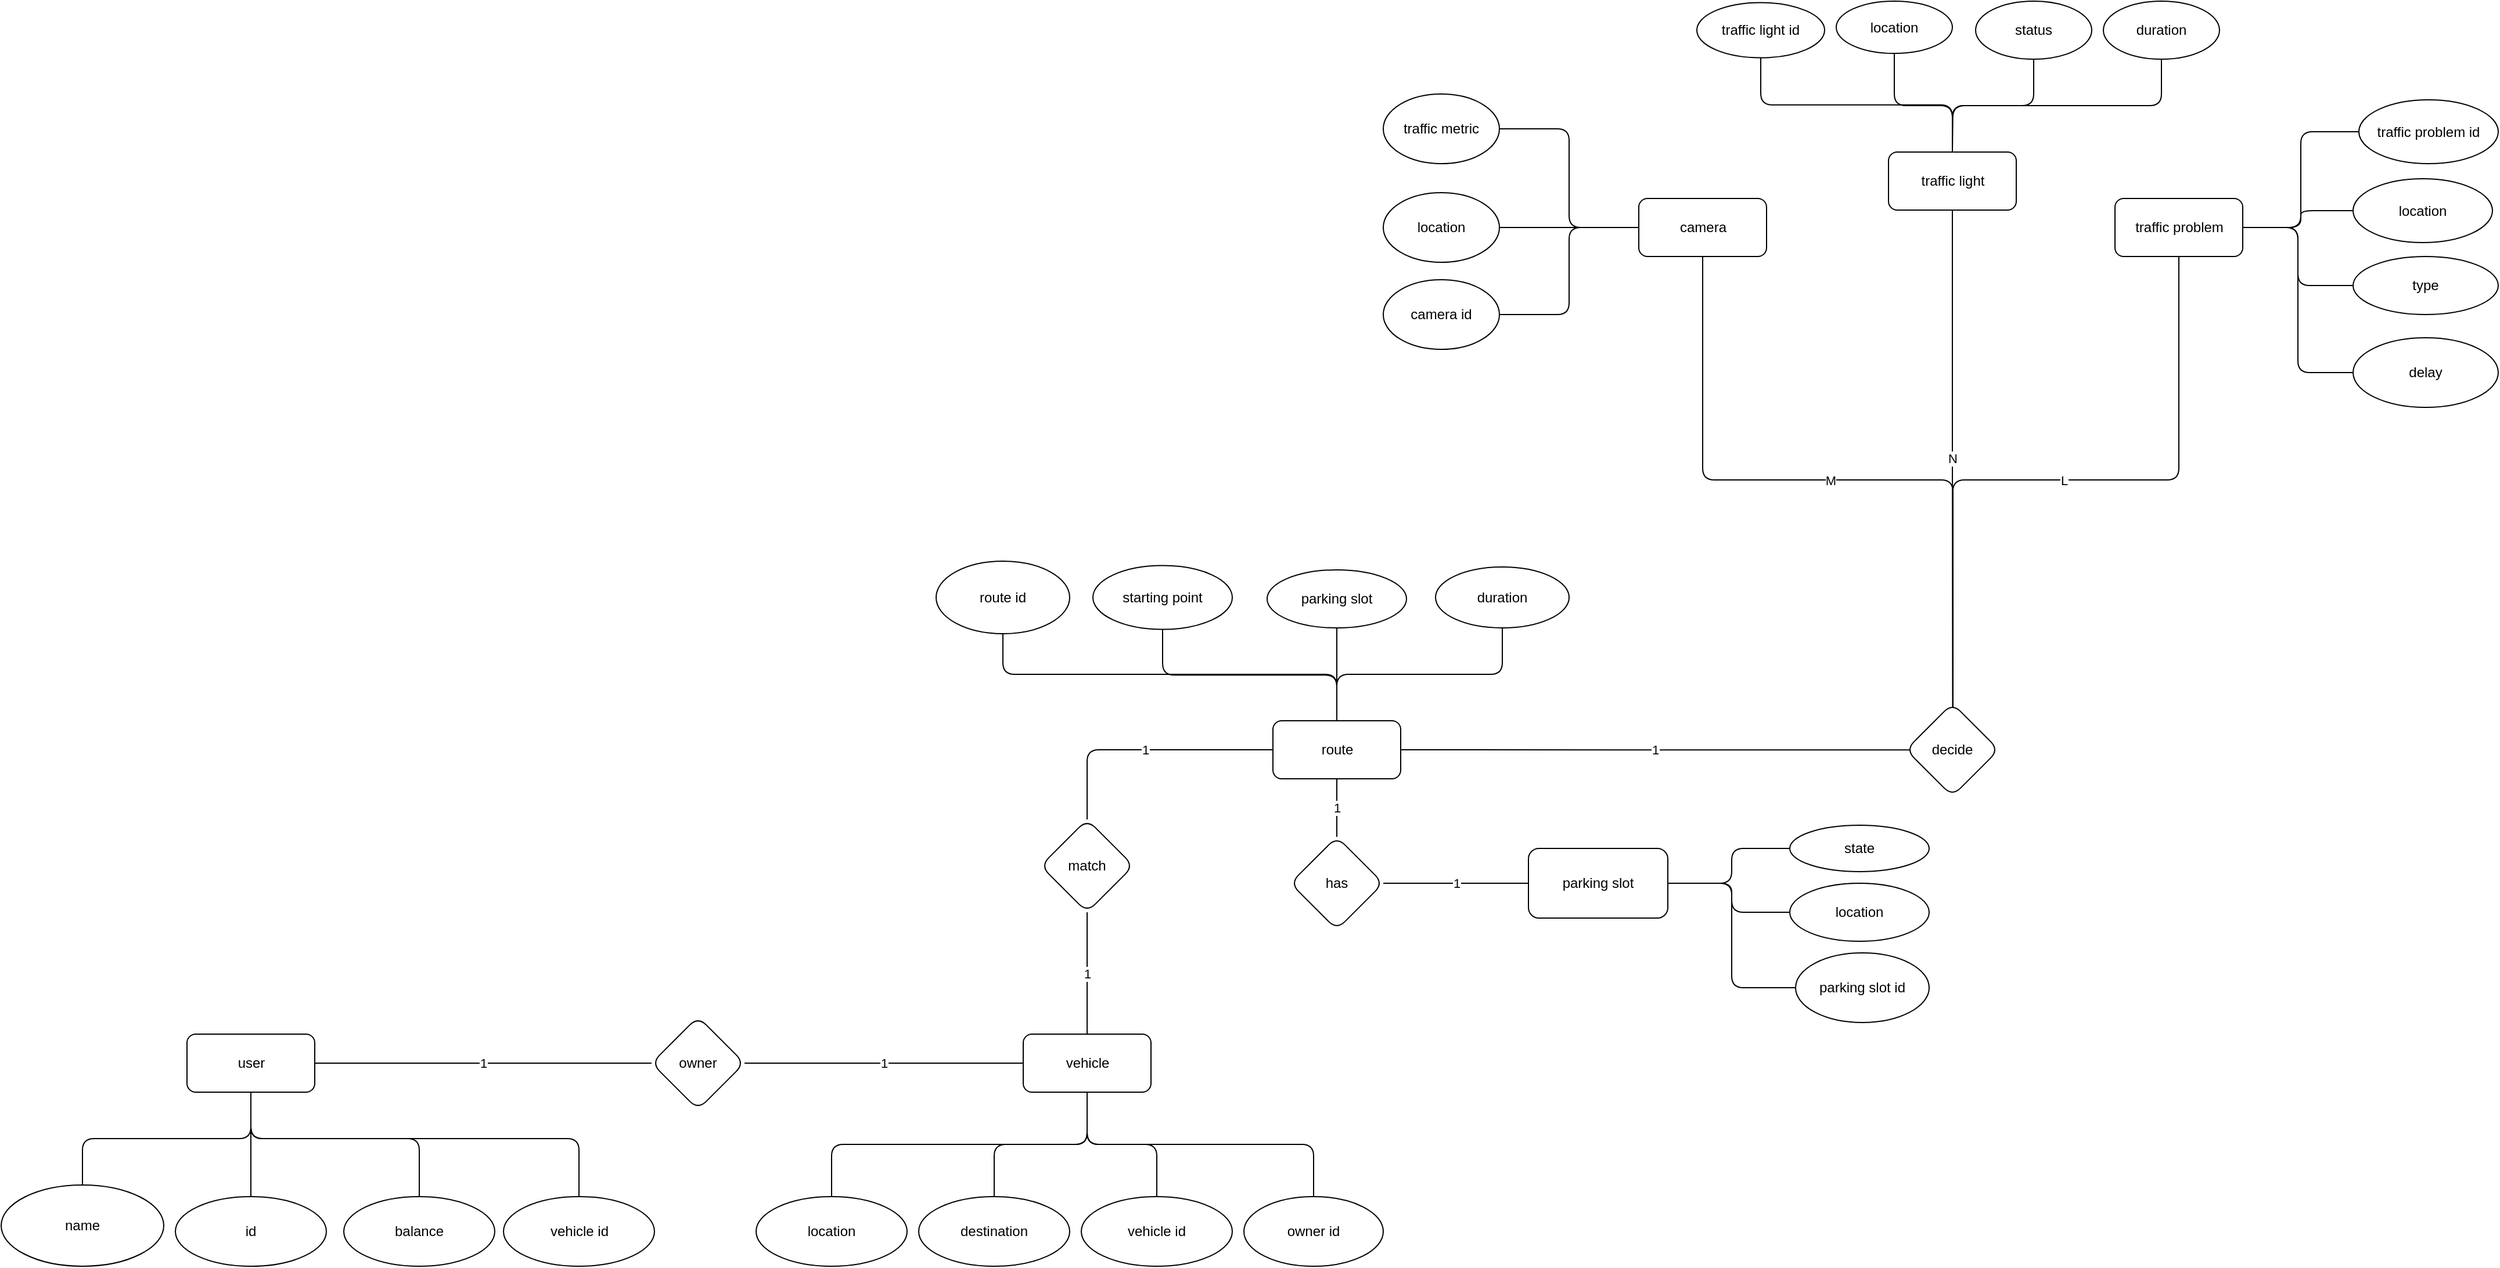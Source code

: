 <mxfile version="15.4.0" type="device"><diagram id="EgIdjy2ogUAofcRBqoy_" name="Page-1"><mxGraphModel dx="1097" dy="1846" grid="1" gridSize="10" guides="1" tooltips="1" connect="1" arrows="1" fold="1" page="1" pageScale="1" pageWidth="850" pageHeight="1100" math="0" shadow="0"><root><mxCell id="0"/><mxCell id="1" parent="0"/><mxCell id="o5FpQ8OpNTjoh3kNgEdZ-111" value="N" style="edgeStyle=orthogonalEdgeStyle;orthogonalLoop=1;jettySize=auto;html=1;exitX=0.5;exitY=1;exitDx=0;exitDy=0;endArrow=none;endFill=0;sketch=0;entryX=0.505;entryY=0.051;entryDx=0;entryDy=0;entryPerimeter=0;" edge="1" parent="1" source="o5FpQ8OpNTjoh3kNgEdZ-60" target="o5FpQ8OpNTjoh3kNgEdZ-105"><mxGeometry relative="1" as="geometry"><mxPoint x="1680" y="-255" as="targetPoint"/></mxGeometry></mxCell><mxCell id="o5FpQ8OpNTjoh3kNgEdZ-182" style="edgeStyle=orthogonalEdgeStyle;curved=0;rounded=1;sketch=0;orthogonalLoop=1;jettySize=auto;html=1;exitX=0.5;exitY=0;exitDx=0;exitDy=0;entryX=0.5;entryY=1;entryDx=0;entryDy=0;endArrow=none;endFill=0;" edge="1" parent="1" source="o5FpQ8OpNTjoh3kNgEdZ-60" target="o5FpQ8OpNTjoh3kNgEdZ-172"><mxGeometry relative="1" as="geometry"><Array as="points"><mxPoint x="1680" y="-640"/><mxPoint x="1630" y="-640"/></Array></mxGeometry></mxCell><mxCell id="o5FpQ8OpNTjoh3kNgEdZ-60" value="traffic light" style="html=1;sketch=0;rounded=1;" vertex="1" parent="1"><mxGeometry x="1625" y="-600" width="110" height="50" as="geometry"/></mxCell><mxCell id="o5FpQ8OpNTjoh3kNgEdZ-135" value="1" style="edgeStyle=orthogonalEdgeStyle;orthogonalLoop=1;jettySize=auto;html=1;exitX=0;exitY=0.5;exitDx=0;exitDy=0;entryX=0.5;entryY=0;entryDx=0;entryDy=0;endArrow=none;endFill=0;sketch=0;" edge="1" parent="1" source="o5FpQ8OpNTjoh3kNgEdZ-61" target="o5FpQ8OpNTjoh3kNgEdZ-134"><mxGeometry relative="1" as="geometry"/></mxCell><mxCell id="o5FpQ8OpNTjoh3kNgEdZ-147" value="1" style="edgeStyle=orthogonalEdgeStyle;orthogonalLoop=1;jettySize=auto;html=1;exitX=0.5;exitY=1;exitDx=0;exitDy=0;entryX=0.5;entryY=0;entryDx=0;entryDy=0;endArrow=none;endFill=0;sketch=0;" edge="1" parent="1" source="o5FpQ8OpNTjoh3kNgEdZ-61" target="o5FpQ8OpNTjoh3kNgEdZ-146"><mxGeometry relative="1" as="geometry"/></mxCell><mxCell id="o5FpQ8OpNTjoh3kNgEdZ-61" value="route" style="html=1;sketch=0;rounded=1;" vertex="1" parent="1"><mxGeometry x="1095" y="-110" width="110" height="50" as="geometry"/></mxCell><mxCell id="o5FpQ8OpNTjoh3kNgEdZ-62" value="vehicle" style="html=1;sketch=0;rounded=1;" vertex="1" parent="1"><mxGeometry x="880" y="160" width="110" height="50" as="geometry"/></mxCell><mxCell id="o5FpQ8OpNTjoh3kNgEdZ-63" value="user" style="html=1;sketch=0;rounded=1;" vertex="1" parent="1"><mxGeometry x="160" y="160" width="110" height="50" as="geometry"/></mxCell><mxCell id="o5FpQ8OpNTjoh3kNgEdZ-110" value="M" style="edgeStyle=orthogonalEdgeStyle;orthogonalLoop=1;jettySize=auto;html=1;exitX=0.5;exitY=1;exitDx=0;exitDy=0;entryX=0.505;entryY=0.045;entryDx=0;entryDy=0;endArrow=none;endFill=0;sketch=0;entryPerimeter=0;" edge="1" parent="1" source="o5FpQ8OpNTjoh3kNgEdZ-65" target="o5FpQ8OpNTjoh3kNgEdZ-105"><mxGeometry relative="1" as="geometry"/></mxCell><mxCell id="o5FpQ8OpNTjoh3kNgEdZ-65" value="camera" style="html=1;sketch=0;rounded=1;" vertex="1" parent="1"><mxGeometry x="1410" y="-560" width="110" height="50" as="geometry"/></mxCell><mxCell id="o5FpQ8OpNTjoh3kNgEdZ-112" value="L" style="edgeStyle=orthogonalEdgeStyle;orthogonalLoop=1;jettySize=auto;html=1;exitX=0.5;exitY=1;exitDx=0;exitDy=0;entryX=0.505;entryY=0.057;entryDx=0;entryDy=0;endArrow=none;endFill=0;sketch=0;entryPerimeter=0;" edge="1" parent="1" source="o5FpQ8OpNTjoh3kNgEdZ-66" target="o5FpQ8OpNTjoh3kNgEdZ-105"><mxGeometry relative="1" as="geometry"/></mxCell><mxCell id="o5FpQ8OpNTjoh3kNgEdZ-188" style="edgeStyle=orthogonalEdgeStyle;curved=0;rounded=1;sketch=0;orthogonalLoop=1;jettySize=auto;html=1;exitX=1;exitY=0.5;exitDx=0;exitDy=0;entryX=0;entryY=0.5;entryDx=0;entryDy=0;endArrow=none;endFill=0;" edge="1" parent="1" source="o5FpQ8OpNTjoh3kNgEdZ-66" target="o5FpQ8OpNTjoh3kNgEdZ-184"><mxGeometry relative="1" as="geometry"/></mxCell><mxCell id="o5FpQ8OpNTjoh3kNgEdZ-189" style="edgeStyle=orthogonalEdgeStyle;curved=0;rounded=1;sketch=0;orthogonalLoop=1;jettySize=auto;html=1;exitX=1;exitY=0.5;exitDx=0;exitDy=0;entryX=0;entryY=0.5;entryDx=0;entryDy=0;endArrow=none;endFill=0;" edge="1" parent="1" source="o5FpQ8OpNTjoh3kNgEdZ-66" target="o5FpQ8OpNTjoh3kNgEdZ-185"><mxGeometry relative="1" as="geometry"><Array as="points"><mxPoint x="1980" y="-535"/><mxPoint x="1980" y="-549"/></Array></mxGeometry></mxCell><mxCell id="o5FpQ8OpNTjoh3kNgEdZ-190" style="edgeStyle=orthogonalEdgeStyle;curved=0;rounded=1;sketch=0;orthogonalLoop=1;jettySize=auto;html=1;exitX=1;exitY=0.5;exitDx=0;exitDy=0;entryX=0;entryY=0.5;entryDx=0;entryDy=0;endArrow=none;endFill=0;" edge="1" parent="1" source="o5FpQ8OpNTjoh3kNgEdZ-66" target="o5FpQ8OpNTjoh3kNgEdZ-187"><mxGeometry relative="1" as="geometry"/></mxCell><mxCell id="o5FpQ8OpNTjoh3kNgEdZ-191" style="edgeStyle=orthogonalEdgeStyle;curved=0;rounded=1;sketch=0;orthogonalLoop=1;jettySize=auto;html=1;exitX=1;exitY=0.5;exitDx=0;exitDy=0;entryX=0;entryY=0.5;entryDx=0;entryDy=0;endArrow=none;endFill=0;" edge="1" parent="1" source="o5FpQ8OpNTjoh3kNgEdZ-66" target="o5FpQ8OpNTjoh3kNgEdZ-186"><mxGeometry relative="1" as="geometry"/></mxCell><mxCell id="o5FpQ8OpNTjoh3kNgEdZ-66" value="traffic problem" style="html=1;sketch=0;rounded=1;" vertex="1" parent="1"><mxGeometry x="1820" y="-560" width="110" height="50" as="geometry"/></mxCell><mxCell id="o5FpQ8OpNTjoh3kNgEdZ-125" style="edgeStyle=orthogonalEdgeStyle;orthogonalLoop=1;jettySize=auto;html=1;exitX=0.5;exitY=0;exitDx=0;exitDy=0;entryX=0.5;entryY=1;entryDx=0;entryDy=0;endArrow=none;endFill=0;sketch=0;" edge="1" parent="1" source="o5FpQ8OpNTjoh3kNgEdZ-67" target="o5FpQ8OpNTjoh3kNgEdZ-63"><mxGeometry relative="1" as="geometry"/></mxCell><mxCell id="o5FpQ8OpNTjoh3kNgEdZ-67" value="id" style="ellipse;whiteSpace=wrap;html=1;sketch=0;rounded=1;" vertex="1" parent="1"><mxGeometry x="150" y="300" width="130" height="60" as="geometry"/></mxCell><mxCell id="o5FpQ8OpNTjoh3kNgEdZ-122" style="edgeStyle=orthogonalEdgeStyle;orthogonalLoop=1;jettySize=auto;html=1;exitX=0.5;exitY=0;exitDx=0;exitDy=0;entryX=0.5;entryY=1;entryDx=0;entryDy=0;endArrow=none;endFill=0;sketch=0;" edge="1" parent="1" source="o5FpQ8OpNTjoh3kNgEdZ-69" target="o5FpQ8OpNTjoh3kNgEdZ-63"><mxGeometry relative="1" as="geometry"/></mxCell><mxCell id="o5FpQ8OpNTjoh3kNgEdZ-69" value="name" style="ellipse;whiteSpace=wrap;html=1;sketch=0;rounded=1;" vertex="1" parent="1"><mxGeometry y="290" width="140" height="70" as="geometry"/></mxCell><mxCell id="o5FpQ8OpNTjoh3kNgEdZ-126" style="edgeStyle=orthogonalEdgeStyle;orthogonalLoop=1;jettySize=auto;html=1;exitX=0.5;exitY=0;exitDx=0;exitDy=0;endArrow=none;endFill=0;sketch=0;" edge="1" parent="1" source="o5FpQ8OpNTjoh3kNgEdZ-85" target="o5FpQ8OpNTjoh3kNgEdZ-63"><mxGeometry relative="1" as="geometry"><Array as="points"><mxPoint x="360" y="250"/><mxPoint x="215" y="250"/></Array></mxGeometry></mxCell><mxCell id="o5FpQ8OpNTjoh3kNgEdZ-85" value="balance" style="ellipse;whiteSpace=wrap;html=1;sketch=0;rounded=1;" vertex="1" parent="1"><mxGeometry x="295" y="300" width="130" height="60" as="geometry"/></mxCell><mxCell id="o5FpQ8OpNTjoh3kNgEdZ-127" style="edgeStyle=orthogonalEdgeStyle;orthogonalLoop=1;jettySize=auto;html=1;exitX=0.5;exitY=0;exitDx=0;exitDy=0;entryX=0.5;entryY=1;entryDx=0;entryDy=0;endArrow=none;endFill=0;sketch=0;" edge="1" parent="1" source="o5FpQ8OpNTjoh3kNgEdZ-88" target="o5FpQ8OpNTjoh3kNgEdZ-63"><mxGeometry relative="1" as="geometry"><Array as="points"><mxPoint x="498" y="250"/><mxPoint x="215" y="250"/></Array></mxGeometry></mxCell><mxCell id="o5FpQ8OpNTjoh3kNgEdZ-88" value="vehicle id" style="ellipse;whiteSpace=wrap;html=1;sketch=0;rounded=1;" vertex="1" parent="1"><mxGeometry x="432.5" y="300" width="130" height="60" as="geometry"/></mxCell><mxCell id="o5FpQ8OpNTjoh3kNgEdZ-132" style="edgeStyle=orthogonalEdgeStyle;orthogonalLoop=1;jettySize=auto;html=1;exitX=0.5;exitY=0;exitDx=0;exitDy=0;entryX=0.5;entryY=1;entryDx=0;entryDy=0;endArrow=none;endFill=0;sketch=0;" edge="1" parent="1" source="o5FpQ8OpNTjoh3kNgEdZ-90" target="o5FpQ8OpNTjoh3kNgEdZ-62"><mxGeometry relative="1" as="geometry"/></mxCell><mxCell id="o5FpQ8OpNTjoh3kNgEdZ-90" value="location" style="ellipse;whiteSpace=wrap;html=1;sketch=0;rounded=1;" vertex="1" parent="1"><mxGeometry x="650" y="300" width="130" height="60" as="geometry"/></mxCell><mxCell id="o5FpQ8OpNTjoh3kNgEdZ-133" style="edgeStyle=orthogonalEdgeStyle;orthogonalLoop=1;jettySize=auto;html=1;exitX=0.5;exitY=0;exitDx=0;exitDy=0;entryX=0.5;entryY=1;entryDx=0;entryDy=0;endArrow=none;endFill=0;sketch=0;" edge="1" parent="1" source="o5FpQ8OpNTjoh3kNgEdZ-93" target="o5FpQ8OpNTjoh3kNgEdZ-62"><mxGeometry relative="1" as="geometry"/></mxCell><mxCell id="o5FpQ8OpNTjoh3kNgEdZ-93" value="destination" style="ellipse;whiteSpace=wrap;html=1;sketch=0;rounded=1;" vertex="1" parent="1"><mxGeometry x="790" y="300" width="130" height="60" as="geometry"/></mxCell><mxCell id="o5FpQ8OpNTjoh3kNgEdZ-102" value="1" style="edgeStyle=orthogonalEdgeStyle;orthogonalLoop=1;jettySize=auto;html=1;exitX=1;exitY=0.5;exitDx=0;exitDy=0;entryX=0;entryY=0.5;entryDx=0;entryDy=0;endArrow=none;endFill=0;sketch=0;" edge="1" parent="1" source="o5FpQ8OpNTjoh3kNgEdZ-99" target="o5FpQ8OpNTjoh3kNgEdZ-62"><mxGeometry relative="1" as="geometry"/></mxCell><mxCell id="o5FpQ8OpNTjoh3kNgEdZ-103" value="1" style="edgeStyle=orthogonalEdgeStyle;orthogonalLoop=1;jettySize=auto;html=1;exitX=0;exitY=0.5;exitDx=0;exitDy=0;entryX=1;entryY=0.5;entryDx=0;entryDy=0;endArrow=none;endFill=0;sketch=0;" edge="1" parent="1" source="o5FpQ8OpNTjoh3kNgEdZ-99" target="o5FpQ8OpNTjoh3kNgEdZ-63"><mxGeometry relative="1" as="geometry"/></mxCell><mxCell id="o5FpQ8OpNTjoh3kNgEdZ-99" value="owner" style="rhombus;whiteSpace=wrap;html=1;sketch=0;rounded=1;" vertex="1" parent="1"><mxGeometry x="560" y="145" width="80" height="80" as="geometry"/></mxCell><mxCell id="o5FpQ8OpNTjoh3kNgEdZ-160" value="1" style="edgeStyle=orthogonalEdgeStyle;curved=0;rounded=1;sketch=0;orthogonalLoop=1;jettySize=auto;html=1;exitX=0.045;exitY=0.502;exitDx=0;exitDy=0;entryX=1;entryY=0.5;entryDx=0;entryDy=0;endArrow=none;endFill=0;exitPerimeter=0;" edge="1" parent="1" source="o5FpQ8OpNTjoh3kNgEdZ-105" target="o5FpQ8OpNTjoh3kNgEdZ-61"><mxGeometry relative="1" as="geometry"><Array as="points"><mxPoint x="1644" y="-85"/></Array></mxGeometry></mxCell><mxCell id="o5FpQ8OpNTjoh3kNgEdZ-105" value="decide" style="rhombus;whiteSpace=wrap;html=1;sketch=0;rounded=1;" vertex="1" parent="1"><mxGeometry x="1640" y="-125" width="80" height="80" as="geometry"/></mxCell><mxCell id="o5FpQ8OpNTjoh3kNgEdZ-130" style="edgeStyle=orthogonalEdgeStyle;orthogonalLoop=1;jettySize=auto;html=1;exitX=0.5;exitY=0;exitDx=0;exitDy=0;endArrow=none;endFill=0;sketch=0;" edge="1" parent="1" source="o5FpQ8OpNTjoh3kNgEdZ-118" target="o5FpQ8OpNTjoh3kNgEdZ-62"><mxGeometry relative="1" as="geometry"/></mxCell><mxCell id="o5FpQ8OpNTjoh3kNgEdZ-118" value="vehicle id" style="ellipse;whiteSpace=wrap;html=1;sketch=0;rounded=1;" vertex="1" parent="1"><mxGeometry x="930" y="300" width="130" height="60" as="geometry"/></mxCell><mxCell id="o5FpQ8OpNTjoh3kNgEdZ-131" style="edgeStyle=orthogonalEdgeStyle;orthogonalLoop=1;jettySize=auto;html=1;exitX=0.5;exitY=0;exitDx=0;exitDy=0;entryX=0.5;entryY=1;entryDx=0;entryDy=0;endArrow=none;endFill=0;sketch=0;" edge="1" parent="1" source="o5FpQ8OpNTjoh3kNgEdZ-119" target="o5FpQ8OpNTjoh3kNgEdZ-62"><mxGeometry relative="1" as="geometry"/></mxCell><mxCell id="o5FpQ8OpNTjoh3kNgEdZ-119" value="owner id" style="ellipse;whiteSpace=wrap;html=1;sketch=0;rounded=1;" vertex="1" parent="1"><mxGeometry x="1070" y="300" width="120" height="60" as="geometry"/></mxCell><mxCell id="o5FpQ8OpNTjoh3kNgEdZ-137" value="1" style="edgeStyle=orthogonalEdgeStyle;orthogonalLoop=1;jettySize=auto;html=1;exitX=0.5;exitY=1;exitDx=0;exitDy=0;entryX=0.5;entryY=0;entryDx=0;entryDy=0;endArrow=none;endFill=0;sketch=0;" edge="1" parent="1" source="o5FpQ8OpNTjoh3kNgEdZ-134" target="o5FpQ8OpNTjoh3kNgEdZ-62"><mxGeometry relative="1" as="geometry"/></mxCell><mxCell id="o5FpQ8OpNTjoh3kNgEdZ-134" value="match" style="rhombus;whiteSpace=wrap;html=1;sketch=0;rounded=1;" vertex="1" parent="1"><mxGeometry x="895" y="-25" width="80" height="80" as="geometry"/></mxCell><mxCell id="o5FpQ8OpNTjoh3kNgEdZ-139" style="edgeStyle=orthogonalEdgeStyle;orthogonalLoop=1;jettySize=auto;html=1;exitX=0.5;exitY=1;exitDx=0;exitDy=0;entryX=0.5;entryY=0;entryDx=0;entryDy=0;endArrow=none;endFill=0;sketch=0;" edge="1" parent="1" source="o5FpQ8OpNTjoh3kNgEdZ-138" target="o5FpQ8OpNTjoh3kNgEdZ-61"><mxGeometry relative="1" as="geometry"/></mxCell><mxCell id="o5FpQ8OpNTjoh3kNgEdZ-138" value="parking slot" style="ellipse;whiteSpace=wrap;html=1;sketch=0;rounded=1;" vertex="1" parent="1"><mxGeometry x="1090" y="-240" width="120" height="50" as="geometry"/></mxCell><mxCell id="o5FpQ8OpNTjoh3kNgEdZ-143" style="edgeStyle=orthogonalEdgeStyle;orthogonalLoop=1;jettySize=auto;html=1;exitX=0.5;exitY=1;exitDx=0;exitDy=0;entryX=0.5;entryY=0;entryDx=0;entryDy=0;endArrow=none;endFill=0;sketch=0;" edge="1" parent="1" source="o5FpQ8OpNTjoh3kNgEdZ-140" target="o5FpQ8OpNTjoh3kNgEdZ-61"><mxGeometry relative="1" as="geometry"/></mxCell><mxCell id="o5FpQ8OpNTjoh3kNgEdZ-140" value="duration" style="ellipse;whiteSpace=wrap;html=1;sketch=0;rounded=1;" vertex="1" parent="1"><mxGeometry x="1235" y="-242.5" width="115" height="52.5" as="geometry"/></mxCell><mxCell id="o5FpQ8OpNTjoh3kNgEdZ-142" style="edgeStyle=orthogonalEdgeStyle;orthogonalLoop=1;jettySize=auto;html=1;exitX=0.5;exitY=1;exitDx=0;exitDy=0;entryX=0.5;entryY=0;entryDx=0;entryDy=0;endArrow=none;endFill=0;sketch=0;" edge="1" parent="1" source="o5FpQ8OpNTjoh3kNgEdZ-141" target="o5FpQ8OpNTjoh3kNgEdZ-61"><mxGeometry relative="1" as="geometry"/></mxCell><mxCell id="o5FpQ8OpNTjoh3kNgEdZ-141" value="starting point" style="ellipse;whiteSpace=wrap;html=1;sketch=0;rounded=1;" vertex="1" parent="1"><mxGeometry x="940" y="-243.75" width="120" height="55" as="geometry"/></mxCell><mxCell id="o5FpQ8OpNTjoh3kNgEdZ-154" style="edgeStyle=orthogonalEdgeStyle;orthogonalLoop=1;jettySize=auto;html=1;exitX=1;exitY=0.5;exitDx=0;exitDy=0;entryX=0;entryY=0.5;entryDx=0;entryDy=0;endArrow=none;endFill=0;sketch=0;" edge="1" parent="1" source="o5FpQ8OpNTjoh3kNgEdZ-144" target="o5FpQ8OpNTjoh3kNgEdZ-152"><mxGeometry relative="1" as="geometry"><Array as="points"><mxPoint x="1490" y="30"/><mxPoint x="1490" y="120"/></Array></mxGeometry></mxCell><mxCell id="o5FpQ8OpNTjoh3kNgEdZ-144" value="parking slot" style="whiteSpace=wrap;html=1;sketch=0;rounded=1;" vertex="1" parent="1"><mxGeometry x="1315" width="120" height="60" as="geometry"/></mxCell><mxCell id="o5FpQ8OpNTjoh3kNgEdZ-148" value="1" style="edgeStyle=orthogonalEdgeStyle;orthogonalLoop=1;jettySize=auto;html=1;exitX=1;exitY=0.5;exitDx=0;exitDy=0;entryX=0;entryY=0.5;entryDx=0;entryDy=0;endArrow=none;endFill=0;sketch=0;" edge="1" parent="1" source="o5FpQ8OpNTjoh3kNgEdZ-146" target="o5FpQ8OpNTjoh3kNgEdZ-144"><mxGeometry relative="1" as="geometry"/></mxCell><mxCell id="o5FpQ8OpNTjoh3kNgEdZ-146" value="has" style="rhombus;whiteSpace=wrap;html=1;sketch=0;rounded=1;" vertex="1" parent="1"><mxGeometry x="1110" y="-10" width="80" height="80" as="geometry"/></mxCell><mxCell id="o5FpQ8OpNTjoh3kNgEdZ-150" style="edgeStyle=orthogonalEdgeStyle;orthogonalLoop=1;jettySize=auto;html=1;exitX=0;exitY=0.5;exitDx=0;exitDy=0;entryX=1;entryY=0.5;entryDx=0;entryDy=0;endArrow=none;endFill=0;sketch=0;" edge="1" parent="1" source="o5FpQ8OpNTjoh3kNgEdZ-149" target="o5FpQ8OpNTjoh3kNgEdZ-144"><mxGeometry relative="1" as="geometry"><Array as="points"><mxPoint x="1490"/><mxPoint x="1490" y="30"/></Array></mxGeometry></mxCell><mxCell id="o5FpQ8OpNTjoh3kNgEdZ-149" value="state" style="ellipse;whiteSpace=wrap;html=1;sketch=0;rounded=1;" vertex="1" parent="1"><mxGeometry x="1540" y="-20" width="120" height="40" as="geometry"/></mxCell><mxCell id="o5FpQ8OpNTjoh3kNgEdZ-155" style="edgeStyle=orthogonalEdgeStyle;orthogonalLoop=1;jettySize=auto;html=1;exitX=0;exitY=0.5;exitDx=0;exitDy=0;entryX=1;entryY=0.5;entryDx=0;entryDy=0;endArrow=none;endFill=0;sketch=0;" edge="1" parent="1" source="o5FpQ8OpNTjoh3kNgEdZ-151" target="o5FpQ8OpNTjoh3kNgEdZ-144"><mxGeometry relative="1" as="geometry"><Array as="points"><mxPoint x="1490" y="55"/><mxPoint x="1490" y="30"/></Array></mxGeometry></mxCell><mxCell id="o5FpQ8OpNTjoh3kNgEdZ-151" value="location" style="ellipse;whiteSpace=wrap;html=1;sketch=0;rounded=1;" vertex="1" parent="1"><mxGeometry x="1540" y="30" width="120" height="50" as="geometry"/></mxCell><mxCell id="o5FpQ8OpNTjoh3kNgEdZ-152" value="parking slot id" style="ellipse;whiteSpace=wrap;html=1;sketch=0;rounded=1;" vertex="1" parent="1"><mxGeometry x="1545" y="90" width="115" height="60" as="geometry"/></mxCell><mxCell id="o5FpQ8OpNTjoh3kNgEdZ-157" style="edgeStyle=orthogonalEdgeStyle;orthogonalLoop=1;jettySize=auto;html=1;exitX=0.5;exitY=1;exitDx=0;exitDy=0;entryX=0.5;entryY=0;entryDx=0;entryDy=0;endArrow=none;endFill=0;sketch=0;" edge="1" parent="1" source="o5FpQ8OpNTjoh3kNgEdZ-156" target="o5FpQ8OpNTjoh3kNgEdZ-61"><mxGeometry relative="1" as="geometry"><Array as="points"><mxPoint x="862" y="-150"/><mxPoint x="1150" y="-150"/></Array></mxGeometry></mxCell><mxCell id="o5FpQ8OpNTjoh3kNgEdZ-156" value="route id" style="ellipse;whiteSpace=wrap;html=1;sketch=0;rounded=1;" vertex="1" parent="1"><mxGeometry x="805" y="-247.5" width="115" height="62.5" as="geometry"/></mxCell><mxCell id="o5FpQ8OpNTjoh3kNgEdZ-170" style="edgeStyle=orthogonalEdgeStyle;curved=0;rounded=1;sketch=0;orthogonalLoop=1;jettySize=auto;html=1;exitX=1;exitY=0.5;exitDx=0;exitDy=0;entryX=0;entryY=0.5;entryDx=0;entryDy=0;endArrow=none;endFill=0;" edge="1" parent="1" source="o5FpQ8OpNTjoh3kNgEdZ-164" target="o5FpQ8OpNTjoh3kNgEdZ-65"><mxGeometry relative="1" as="geometry"/></mxCell><mxCell id="o5FpQ8OpNTjoh3kNgEdZ-164" value="camera id" style="ellipse;whiteSpace=wrap;html=1;rounded=0;sketch=0;" vertex="1" parent="1"><mxGeometry x="1190" y="-490" width="100" height="60" as="geometry"/></mxCell><mxCell id="o5FpQ8OpNTjoh3kNgEdZ-169" style="edgeStyle=orthogonalEdgeStyle;curved=0;rounded=1;sketch=0;orthogonalLoop=1;jettySize=auto;html=1;exitX=1;exitY=0.5;exitDx=0;exitDy=0;endArrow=none;endFill=0;" edge="1" parent="1" source="o5FpQ8OpNTjoh3kNgEdZ-165" target="o5FpQ8OpNTjoh3kNgEdZ-65"><mxGeometry relative="1" as="geometry"/></mxCell><mxCell id="o5FpQ8OpNTjoh3kNgEdZ-165" value="location" style="ellipse;whiteSpace=wrap;html=1;rounded=0;sketch=0;" vertex="1" parent="1"><mxGeometry x="1190" y="-565" width="100" height="60" as="geometry"/></mxCell><mxCell id="o5FpQ8OpNTjoh3kNgEdZ-168" style="edgeStyle=orthogonalEdgeStyle;curved=0;rounded=1;sketch=0;orthogonalLoop=1;jettySize=auto;html=1;exitX=1;exitY=0.5;exitDx=0;exitDy=0;entryX=0;entryY=0.5;entryDx=0;entryDy=0;endArrow=none;endFill=0;" edge="1" parent="1" source="o5FpQ8OpNTjoh3kNgEdZ-166" target="o5FpQ8OpNTjoh3kNgEdZ-65"><mxGeometry relative="1" as="geometry"/></mxCell><mxCell id="o5FpQ8OpNTjoh3kNgEdZ-166" value="traffic metric" style="ellipse;whiteSpace=wrap;html=1;rounded=0;sketch=0;" vertex="1" parent="1"><mxGeometry x="1190" y="-650" width="100" height="60" as="geometry"/></mxCell><mxCell id="o5FpQ8OpNTjoh3kNgEdZ-179" style="edgeStyle=orthogonalEdgeStyle;curved=0;rounded=1;sketch=0;orthogonalLoop=1;jettySize=auto;html=1;exitX=0.5;exitY=1;exitDx=0;exitDy=0;entryX=0.5;entryY=0;entryDx=0;entryDy=0;endArrow=none;endFill=0;" edge="1" parent="1" source="o5FpQ8OpNTjoh3kNgEdZ-171" target="o5FpQ8OpNTjoh3kNgEdZ-60"><mxGeometry relative="1" as="geometry"/></mxCell><mxCell id="o5FpQ8OpNTjoh3kNgEdZ-171" value="traffic light id" style="ellipse;whiteSpace=wrap;html=1;rounded=0;sketch=0;" vertex="1" parent="1"><mxGeometry x="1460" y="-728.75" width="110" height="47.5" as="geometry"/></mxCell><mxCell id="o5FpQ8OpNTjoh3kNgEdZ-172" value="location" style="ellipse;whiteSpace=wrap;html=1;rounded=0;sketch=0;" vertex="1" parent="1"><mxGeometry x="1580" y="-730" width="100" height="45" as="geometry"/></mxCell><mxCell id="o5FpQ8OpNTjoh3kNgEdZ-177" style="edgeStyle=orthogonalEdgeStyle;curved=0;rounded=1;sketch=0;orthogonalLoop=1;jettySize=auto;html=1;exitX=0.5;exitY=1;exitDx=0;exitDy=0;entryX=0.5;entryY=0;entryDx=0;entryDy=0;endArrow=none;endFill=0;" edge="1" parent="1" source="o5FpQ8OpNTjoh3kNgEdZ-173" target="o5FpQ8OpNTjoh3kNgEdZ-60"><mxGeometry relative="1" as="geometry"><Array as="points"><mxPoint x="1750" y="-640"/><mxPoint x="1680" y="-640"/></Array></mxGeometry></mxCell><mxCell id="o5FpQ8OpNTjoh3kNgEdZ-173" value="status" style="ellipse;whiteSpace=wrap;html=1;rounded=0;sketch=0;" vertex="1" parent="1"><mxGeometry x="1700" y="-730" width="100" height="50" as="geometry"/></mxCell><mxCell id="o5FpQ8OpNTjoh3kNgEdZ-180" style="edgeStyle=orthogonalEdgeStyle;curved=0;rounded=1;sketch=0;orthogonalLoop=1;jettySize=auto;html=1;exitX=0.5;exitY=1;exitDx=0;exitDy=0;endArrow=none;endFill=0;" edge="1" parent="1" source="o5FpQ8OpNTjoh3kNgEdZ-174"><mxGeometry relative="1" as="geometry"><mxPoint x="1680" y="-600" as="targetPoint"/></mxGeometry></mxCell><mxCell id="o5FpQ8OpNTjoh3kNgEdZ-174" value="duration" style="ellipse;whiteSpace=wrap;html=1;rounded=0;sketch=0;" vertex="1" parent="1"><mxGeometry x="1810" y="-730" width="100" height="50" as="geometry"/></mxCell><mxCell id="o5FpQ8OpNTjoh3kNgEdZ-184" value="traffic problem id" style="ellipse;whiteSpace=wrap;html=1;rounded=0;sketch=0;" vertex="1" parent="1"><mxGeometry x="2030" y="-645" width="120" height="55" as="geometry"/></mxCell><mxCell id="o5FpQ8OpNTjoh3kNgEdZ-185" value="location" style="ellipse;whiteSpace=wrap;html=1;rounded=0;sketch=0;" vertex="1" parent="1"><mxGeometry x="2025" y="-577" width="120" height="55" as="geometry"/></mxCell><mxCell id="o5FpQ8OpNTjoh3kNgEdZ-186" value="delay" style="ellipse;whiteSpace=wrap;html=1;rounded=0;sketch=0;" vertex="1" parent="1"><mxGeometry x="2025" y="-440" width="125" height="60" as="geometry"/></mxCell><mxCell id="o5FpQ8OpNTjoh3kNgEdZ-187" value="type" style="ellipse;whiteSpace=wrap;html=1;rounded=0;sketch=0;" vertex="1" parent="1"><mxGeometry x="2025" y="-510" width="125" height="50" as="geometry"/></mxCell></root></mxGraphModel></diagram></mxfile>